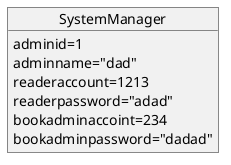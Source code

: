 @startuml

object SystemManager
SystemManager : adminid=1
SystemManager : adminname="dad"
SystemManager : readeraccount=1213
SystemManager : readerpassword="adad"
SystemManager : bookadminaccoint=234
SystemManager : bookadminpassword="dadad"
@enduml